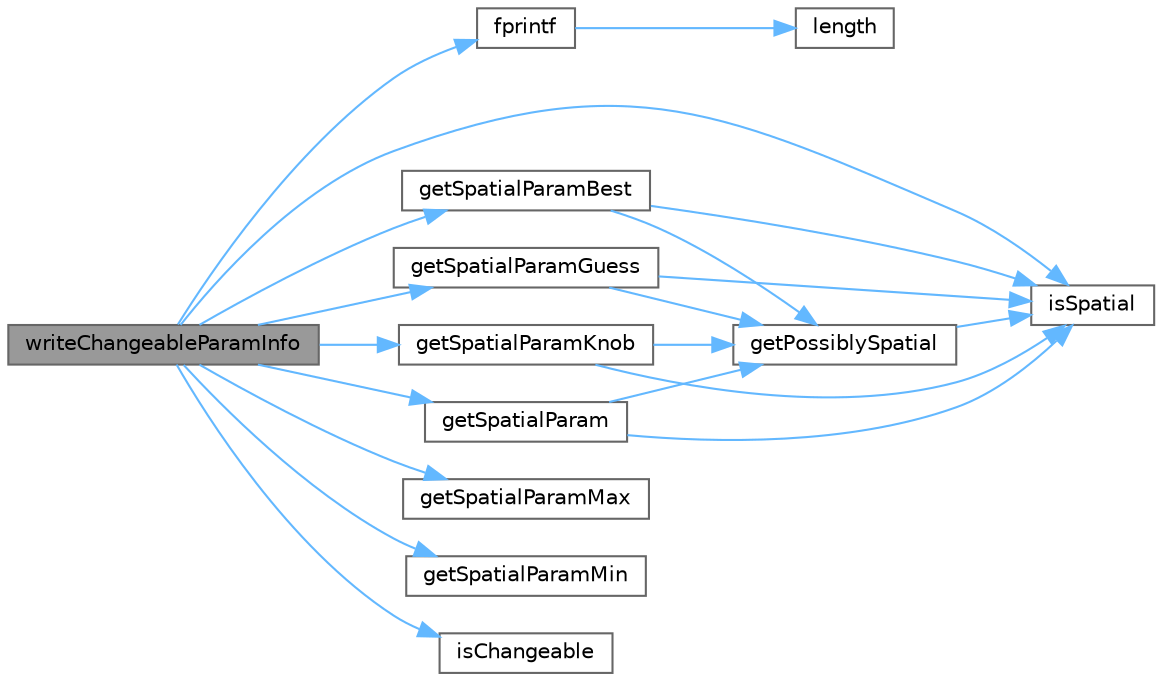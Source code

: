 digraph "writeChangeableParamInfo"
{
 // LATEX_PDF_SIZE
  bgcolor="transparent";
  edge [fontname=Helvetica,fontsize=10,labelfontname=Helvetica,labelfontsize=10];
  node [fontname=Helvetica,fontsize=10,shape=box,height=0.2,width=0.4];
  rankdir="LR";
  Node1 [id="Node000001",label="writeChangeableParamInfo",height=0.2,width=0.4,color="gray40", fillcolor="grey60", style="filled", fontcolor="black",tooltip=" "];
  Node1 -> Node2 [id="edge20_Node000001_Node000002",color="steelblue1",style="solid",tooltip=" "];
  Node2 [id="Node000002",label="fprintf",height=0.2,width=0.4,color="grey40", fillcolor="white", style="filled",URL="$db/d38/splitdata_8m.html#a1b55763cc205d6b6f157eefb24e20e4c",tooltip=" "];
  Node2 -> Node3 [id="edge21_Node000002_Node000003",color="steelblue1",style="solid",tooltip=" "];
  Node3 [id="Node000003",label="length",height=0.2,width=0.4,color="grey40", fillcolor="white", style="filled",URL="$d9/dce/daylen_8m.html#a86e0024c249e4a09333409ec56451e1e",tooltip=" "];
  Node1 -> Node4 [id="edge22_Node000001_Node000004",color="steelblue1",style="solid",tooltip=" "];
  Node4 [id="Node000004",label="getSpatialParam",height=0.2,width=0.4,color="grey40", fillcolor="white", style="filled",URL="$dd/d18/_s_i_p_n_e_tparams_change_2spatial_params_8c.html#ac941eee725b3734909015835a7cad499",tooltip=" "];
  Node4 -> Node5 [id="edge23_Node000004_Node000005",color="steelblue1",style="solid",tooltip=" "];
  Node5 [id="Node000005",label="getPossiblySpatial",height=0.2,width=0.4,color="grey40", fillcolor="white", style="filled",URL="$dd/d18/_s_i_p_n_e_tparams_change_2spatial_params_8c.html#ace067e115166bd724ba5081dbf1f6f27",tooltip=" "];
  Node5 -> Node6 [id="edge24_Node000005_Node000006",color="steelblue1",style="solid",tooltip=" "];
  Node6 [id="Node000006",label="isSpatial",height=0.2,width=0.4,color="grey40", fillcolor="white", style="filled",URL="$dd/d18/_s_i_p_n_e_tparams_change_2spatial_params_8c.html#ae99fa2266ffe4ed506690f3cf382e26e",tooltip=" "];
  Node4 -> Node6 [id="edge25_Node000004_Node000006",color="steelblue1",style="solid",tooltip=" "];
  Node1 -> Node7 [id="edge26_Node000001_Node000007",color="steelblue1",style="solid",tooltip=" "];
  Node7 [id="Node000007",label="getSpatialParamBest",height=0.2,width=0.4,color="grey40", fillcolor="white", style="filled",URL="$dd/d18/_s_i_p_n_e_tparams_change_2spatial_params_8c.html#a94a43233b3bd74f11ffb40337f9f381a",tooltip=" "];
  Node7 -> Node5 [id="edge27_Node000007_Node000005",color="steelblue1",style="solid",tooltip=" "];
  Node7 -> Node6 [id="edge28_Node000007_Node000006",color="steelblue1",style="solid",tooltip=" "];
  Node1 -> Node8 [id="edge29_Node000001_Node000008",color="steelblue1",style="solid",tooltip=" "];
  Node8 [id="Node000008",label="getSpatialParamGuess",height=0.2,width=0.4,color="grey40", fillcolor="white", style="filled",URL="$dd/d18/_s_i_p_n_e_tparams_change_2spatial_params_8c.html#a3fd3e6da8773a40d79b9ed9d1249e787",tooltip=" "];
  Node8 -> Node5 [id="edge30_Node000008_Node000005",color="steelblue1",style="solid",tooltip=" "];
  Node8 -> Node6 [id="edge31_Node000008_Node000006",color="steelblue1",style="solid",tooltip=" "];
  Node1 -> Node9 [id="edge32_Node000001_Node000009",color="steelblue1",style="solid",tooltip=" "];
  Node9 [id="Node000009",label="getSpatialParamKnob",height=0.2,width=0.4,color="grey40", fillcolor="white", style="filled",URL="$dd/d18/_s_i_p_n_e_tparams_change_2spatial_params_8c.html#ad7590f3126ce3f3e99c877e70f2ddbba",tooltip=" "];
  Node9 -> Node5 [id="edge33_Node000009_Node000005",color="steelblue1",style="solid",tooltip=" "];
  Node9 -> Node6 [id="edge34_Node000009_Node000006",color="steelblue1",style="solid",tooltip=" "];
  Node1 -> Node10 [id="edge35_Node000001_Node000010",color="steelblue1",style="solid",tooltip=" "];
  Node10 [id="Node000010",label="getSpatialParamMax",height=0.2,width=0.4,color="grey40", fillcolor="white", style="filled",URL="$dd/d18/_s_i_p_n_e_tparams_change_2spatial_params_8c.html#a696f50b02206ae689549f1192f617cee",tooltip=" "];
  Node1 -> Node11 [id="edge36_Node000001_Node000011",color="steelblue1",style="solid",tooltip=" "];
  Node11 [id="Node000011",label="getSpatialParamMin",height=0.2,width=0.4,color="grey40", fillcolor="white", style="filled",URL="$dd/d18/_s_i_p_n_e_tparams_change_2spatial_params_8c.html#af17b7d53571217e6a8ef835e21843c40",tooltip=" "];
  Node1 -> Node12 [id="edge37_Node000001_Node000012",color="steelblue1",style="solid",tooltip=" "];
  Node12 [id="Node000012",label="isChangeable",height=0.2,width=0.4,color="grey40", fillcolor="white", style="filled",URL="$dd/d18/_s_i_p_n_e_tparams_change_2spatial_params_8c.html#a65b254c24bad51e48005a5ffed337508",tooltip=" "];
  Node1 -> Node6 [id="edge38_Node000001_Node000006",color="steelblue1",style="solid",tooltip=" "];
}
